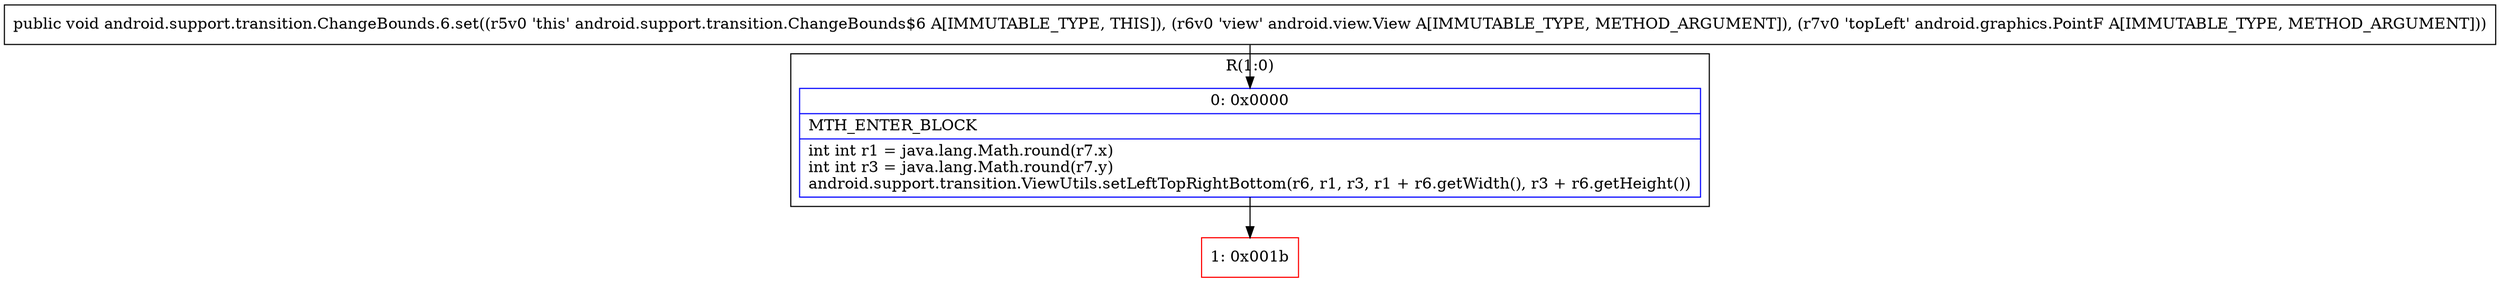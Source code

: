 digraph "CFG forandroid.support.transition.ChangeBounds.6.set(Landroid\/view\/View;Landroid\/graphics\/PointF;)V" {
subgraph cluster_Region_545423408 {
label = "R(1:0)";
node [shape=record,color=blue];
Node_0 [shape=record,label="{0\:\ 0x0000|MTH_ENTER_BLOCK\l|int int r1 = java.lang.Math.round(r7.x)\lint int r3 = java.lang.Math.round(r7.y)\landroid.support.transition.ViewUtils.setLeftTopRightBottom(r6, r1, r3, r1 + r6.getWidth(), r3 + r6.getHeight())\l}"];
}
Node_1 [shape=record,color=red,label="{1\:\ 0x001b}"];
MethodNode[shape=record,label="{public void android.support.transition.ChangeBounds.6.set((r5v0 'this' android.support.transition.ChangeBounds$6 A[IMMUTABLE_TYPE, THIS]), (r6v0 'view' android.view.View A[IMMUTABLE_TYPE, METHOD_ARGUMENT]), (r7v0 'topLeft' android.graphics.PointF A[IMMUTABLE_TYPE, METHOD_ARGUMENT])) }"];
MethodNode -> Node_0;
Node_0 -> Node_1;
}

